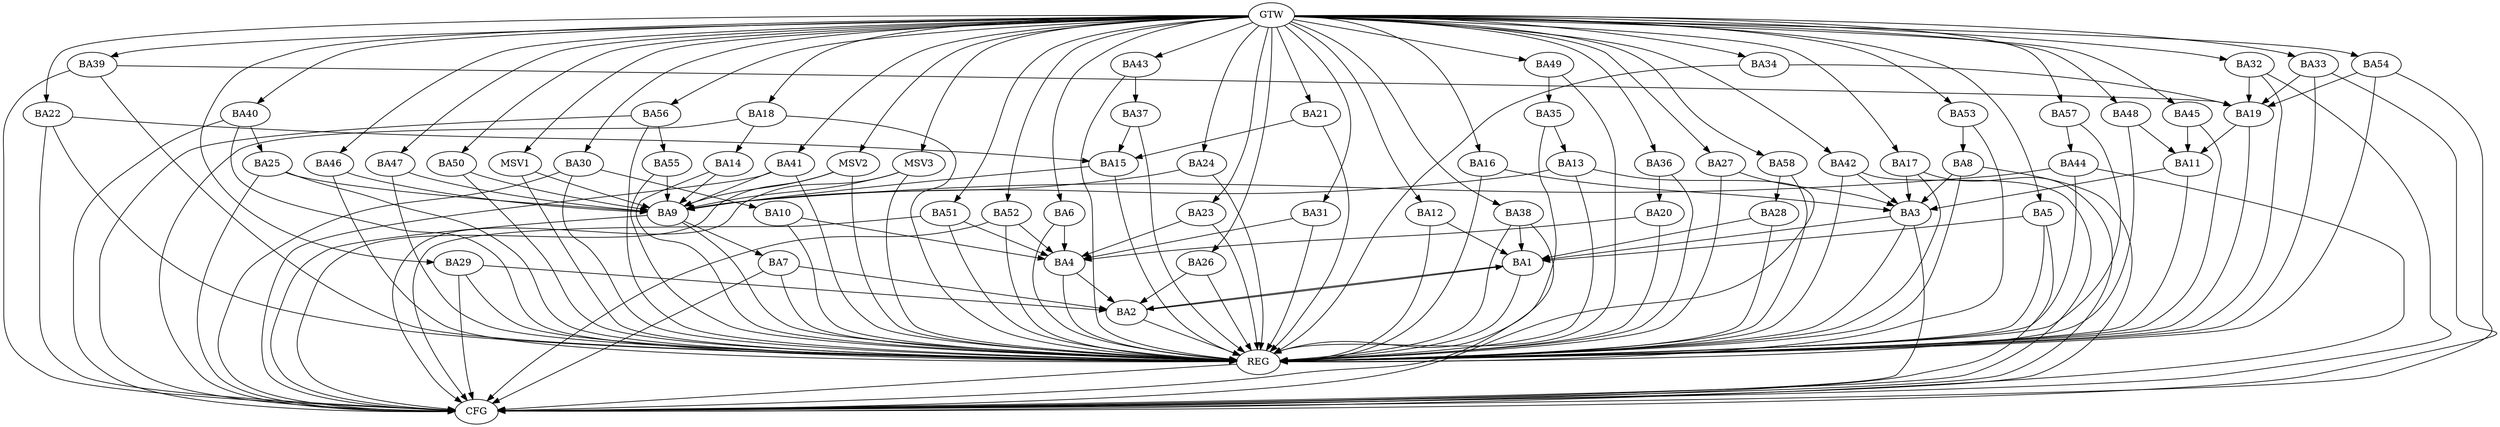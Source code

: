 strict digraph G {
  BA1 [ label="BA1" ];
  BA2 [ label="BA2" ];
  BA3 [ label="BA3" ];
  BA4 [ label="BA4" ];
  BA5 [ label="BA5" ];
  BA6 [ label="BA6" ];
  BA7 [ label="BA7" ];
  BA8 [ label="BA8" ];
  BA9 [ label="BA9" ];
  BA10 [ label="BA10" ];
  BA11 [ label="BA11" ];
  BA12 [ label="BA12" ];
  BA13 [ label="BA13" ];
  BA14 [ label="BA14" ];
  BA15 [ label="BA15" ];
  BA16 [ label="BA16" ];
  BA17 [ label="BA17" ];
  BA18 [ label="BA18" ];
  BA19 [ label="BA19" ];
  BA20 [ label="BA20" ];
  BA21 [ label="BA21" ];
  BA22 [ label="BA22" ];
  BA23 [ label="BA23" ];
  BA24 [ label="BA24" ];
  BA25 [ label="BA25" ];
  BA26 [ label="BA26" ];
  BA27 [ label="BA27" ];
  BA28 [ label="BA28" ];
  BA29 [ label="BA29" ];
  BA30 [ label="BA30" ];
  BA31 [ label="BA31" ];
  BA32 [ label="BA32" ];
  BA33 [ label="BA33" ];
  BA34 [ label="BA34" ];
  BA35 [ label="BA35" ];
  BA36 [ label="BA36" ];
  BA37 [ label="BA37" ];
  BA38 [ label="BA38" ];
  BA39 [ label="BA39" ];
  BA40 [ label="BA40" ];
  BA41 [ label="BA41" ];
  BA42 [ label="BA42" ];
  BA43 [ label="BA43" ];
  BA44 [ label="BA44" ];
  BA45 [ label="BA45" ];
  BA46 [ label="BA46" ];
  BA47 [ label="BA47" ];
  BA48 [ label="BA48" ];
  BA49 [ label="BA49" ];
  BA50 [ label="BA50" ];
  BA51 [ label="BA51" ];
  BA52 [ label="BA52" ];
  BA53 [ label="BA53" ];
  BA54 [ label="BA54" ];
  BA55 [ label="BA55" ];
  BA56 [ label="BA56" ];
  BA57 [ label="BA57" ];
  BA58 [ label="BA58" ];
  GTW [ label="GTW" ];
  REG [ label="REG" ];
  CFG [ label="CFG" ];
  MSV1 [ label="MSV1" ];
  MSV2 [ label="MSV2" ];
  MSV3 [ label="MSV3" ];
  BA1 -> BA2;
  BA2 -> BA1;
  BA3 -> BA1;
  BA4 -> BA2;
  BA5 -> BA1;
  BA6 -> BA4;
  BA7 -> BA2;
  BA8 -> BA3;
  BA9 -> BA7;
  BA10 -> BA4;
  BA11 -> BA3;
  BA12 -> BA1;
  BA13 -> BA9;
  BA14 -> BA9;
  BA15 -> BA9;
  BA16 -> BA3;
  BA17 -> BA3;
  BA18 -> BA14;
  BA19 -> BA11;
  BA20 -> BA4;
  BA21 -> BA15;
  BA22 -> BA15;
  BA23 -> BA4;
  BA24 -> BA9;
  BA25 -> BA9;
  BA26 -> BA2;
  BA27 -> BA3;
  BA28 -> BA1;
  BA29 -> BA2;
  BA30 -> BA10;
  BA31 -> BA4;
  BA32 -> BA19;
  BA33 -> BA19;
  BA34 -> BA19;
  BA35 -> BA13;
  BA36 -> BA20;
  BA37 -> BA15;
  BA38 -> BA1;
  BA39 -> BA19;
  BA40 -> BA25;
  BA41 -> BA9;
  BA42 -> BA3;
  BA43 -> BA37;
  BA44 -> BA9;
  BA45 -> BA11;
  BA46 -> BA9;
  BA47 -> BA9;
  BA48 -> BA11;
  BA49 -> BA35;
  BA50 -> BA9;
  BA51 -> BA4;
  BA52 -> BA4;
  BA53 -> BA8;
  BA54 -> BA19;
  BA55 -> BA9;
  BA56 -> BA55;
  BA57 -> BA44;
  BA58 -> BA28;
  GTW -> BA5;
  GTW -> BA6;
  GTW -> BA12;
  GTW -> BA16;
  GTW -> BA17;
  GTW -> BA18;
  GTW -> BA21;
  GTW -> BA22;
  GTW -> BA23;
  GTW -> BA24;
  GTW -> BA26;
  GTW -> BA27;
  GTW -> BA29;
  GTW -> BA30;
  GTW -> BA31;
  GTW -> BA32;
  GTW -> BA33;
  GTW -> BA34;
  GTW -> BA36;
  GTW -> BA38;
  GTW -> BA39;
  GTW -> BA40;
  GTW -> BA41;
  GTW -> BA42;
  GTW -> BA43;
  GTW -> BA45;
  GTW -> BA46;
  GTW -> BA47;
  GTW -> BA48;
  GTW -> BA49;
  GTW -> BA50;
  GTW -> BA51;
  GTW -> BA52;
  GTW -> BA53;
  GTW -> BA54;
  GTW -> BA56;
  GTW -> BA57;
  GTW -> BA58;
  BA1 -> REG;
  BA2 -> REG;
  BA3 -> REG;
  BA4 -> REG;
  BA5 -> REG;
  BA6 -> REG;
  BA7 -> REG;
  BA8 -> REG;
  BA9 -> REG;
  BA10 -> REG;
  BA11 -> REG;
  BA12 -> REG;
  BA13 -> REG;
  BA14 -> REG;
  BA15 -> REG;
  BA16 -> REG;
  BA17 -> REG;
  BA18 -> REG;
  BA19 -> REG;
  BA20 -> REG;
  BA21 -> REG;
  BA22 -> REG;
  BA23 -> REG;
  BA24 -> REG;
  BA25 -> REG;
  BA26 -> REG;
  BA27 -> REG;
  BA28 -> REG;
  BA29 -> REG;
  BA30 -> REG;
  BA31 -> REG;
  BA32 -> REG;
  BA33 -> REG;
  BA34 -> REG;
  BA35 -> REG;
  BA36 -> REG;
  BA37 -> REG;
  BA38 -> REG;
  BA39 -> REG;
  BA40 -> REG;
  BA41 -> REG;
  BA42 -> REG;
  BA43 -> REG;
  BA44 -> REG;
  BA45 -> REG;
  BA46 -> REG;
  BA47 -> REG;
  BA48 -> REG;
  BA49 -> REG;
  BA50 -> REG;
  BA51 -> REG;
  BA52 -> REG;
  BA53 -> REG;
  BA54 -> REG;
  BA55 -> REG;
  BA56 -> REG;
  BA57 -> REG;
  BA58 -> REG;
  BA54 -> CFG;
  BA32 -> CFG;
  BA40 -> CFG;
  BA22 -> CFG;
  BA56 -> CFG;
  BA7 -> CFG;
  BA17 -> CFG;
  BA29 -> CFG;
  BA41 -> CFG;
  BA52 -> CFG;
  BA25 -> CFG;
  BA44 -> CFG;
  BA39 -> CFG;
  BA33 -> CFG;
  BA30 -> CFG;
  BA3 -> CFG;
  BA8 -> CFG;
  BA38 -> CFG;
  BA9 -> CFG;
  BA5 -> CFG;
  BA18 -> CFG;
  BA13 -> CFG;
  BA42 -> CFG;
  BA51 -> CFG;
  REG -> CFG;
  MSV1 -> BA9;
  MSV2 -> BA9;
  MSV3 -> BA9;
  GTW -> MSV1;
  MSV1 -> REG;
  GTW -> MSV2;
  MSV2 -> REG;
  MSV2 -> CFG;
  GTW -> MSV3;
  MSV3 -> REG;
  MSV3 -> CFG;
}
